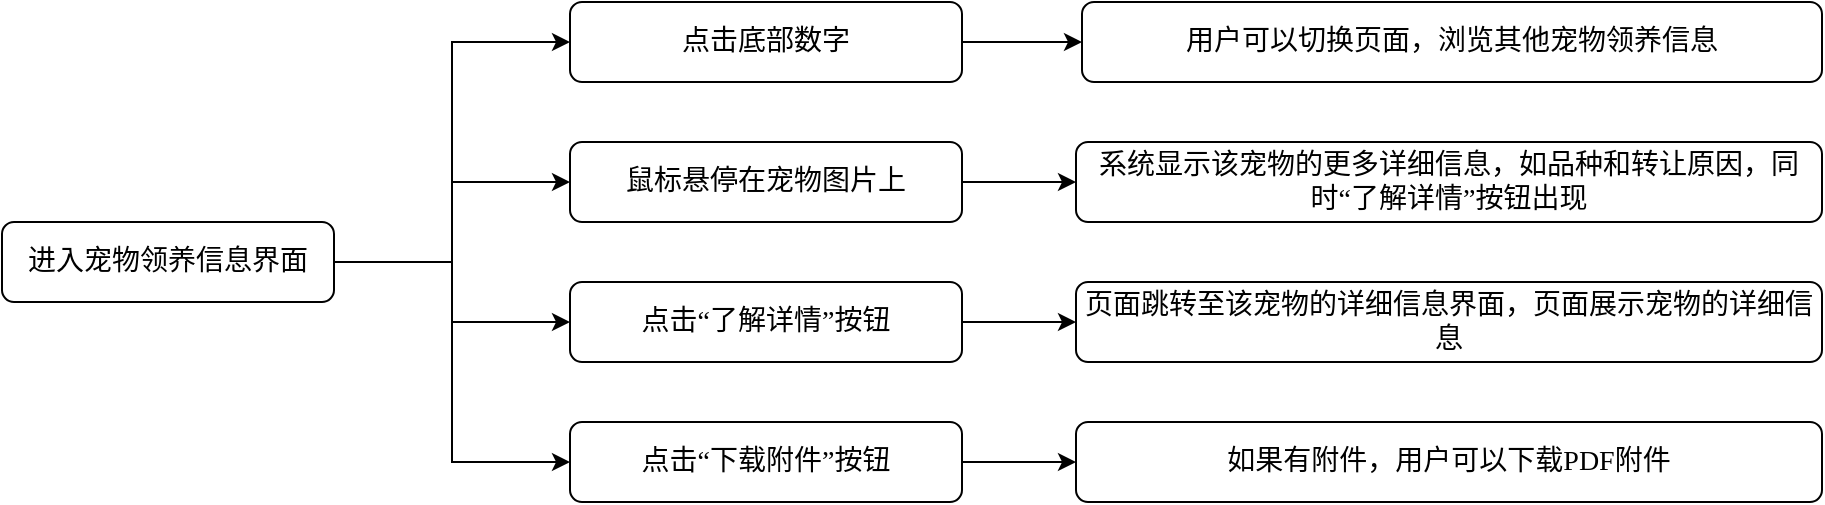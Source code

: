 <mxfile version="24.7.5">
  <diagram id="C5RBs43oDa-KdzZeNtuy" name="Page-1">
    <mxGraphModel dx="1427" dy="613" grid="1" gridSize="10" guides="1" tooltips="1" connect="1" arrows="1" fold="1" page="1" pageScale="1" pageWidth="827" pageHeight="1169" math="0" shadow="0">
      <root>
        <mxCell id="WIyWlLk6GJQsqaUBKTNV-0" />
        <mxCell id="WIyWlLk6GJQsqaUBKTNV-1" parent="WIyWlLk6GJQsqaUBKTNV-0" />
        <mxCell id="0l1ZDfQz6t6TS9JeDwpR-14" style="edgeStyle=orthogonalEdgeStyle;rounded=0;orthogonalLoop=1;jettySize=auto;html=1;exitX=1;exitY=0.5;exitDx=0;exitDy=0;entryX=0;entryY=0.5;entryDx=0;entryDy=0;" parent="WIyWlLk6GJQsqaUBKTNV-1" source="0l1ZDfQz6t6TS9JeDwpR-1" target="0l1ZDfQz6t6TS9JeDwpR-4" edge="1">
          <mxGeometry relative="1" as="geometry" />
        </mxCell>
        <mxCell id="0l1ZDfQz6t6TS9JeDwpR-1" value="&lt;p class=&quot;MsoNormal&quot;&gt;&lt;font face=&quot;宋体&quot;&gt;&lt;span style=&quot;font-size: 14px;&quot;&gt;点击底部数字&lt;/span&gt;&lt;/font&gt;&lt;/p&gt;" style="rounded=1;whiteSpace=wrap;html=1;fontSize=12;glass=0;strokeWidth=1;shadow=0;" parent="WIyWlLk6GJQsqaUBKTNV-1" vertex="1">
          <mxGeometry x="254" y="220" width="196" height="40" as="geometry" />
        </mxCell>
        <mxCell id="0l1ZDfQz6t6TS9JeDwpR-13" style="edgeStyle=orthogonalEdgeStyle;rounded=0;orthogonalLoop=1;jettySize=auto;html=1;exitX=1;exitY=0.5;exitDx=0;exitDy=0;" parent="WIyWlLk6GJQsqaUBKTNV-1" source="0l1ZDfQz6t6TS9JeDwpR-2" target="0l1ZDfQz6t6TS9JeDwpR-5" edge="1">
          <mxGeometry relative="1" as="geometry" />
        </mxCell>
        <mxCell id="0l1ZDfQz6t6TS9JeDwpR-2" value="&lt;p class=&quot;MsoNormal&quot;&gt;&lt;span style=&quot;mso-spacerun:&#39;yes&#39;;font-family:宋体;mso-ascii-font-family:Calibri;&lt;br/&gt;mso-hansi-font-family:Calibri;mso-bidi-font-family:&#39;Times New Roman&#39;;font-size:10.5pt;&lt;br/&gt;mso-font-kerning:1.0pt;&quot;&gt;鼠标悬停在宠物图片上&lt;/span&gt;&lt;/p&gt;" style="rounded=1;whiteSpace=wrap;html=1;fontSize=12;glass=0;strokeWidth=1;shadow=0;" parent="WIyWlLk6GJQsqaUBKTNV-1" vertex="1">
          <mxGeometry x="254" y="290" width="196" height="40" as="geometry" />
        </mxCell>
        <mxCell id="0l1ZDfQz6t6TS9JeDwpR-15" style="edgeStyle=orthogonalEdgeStyle;rounded=0;orthogonalLoop=1;jettySize=auto;html=1;exitX=1;exitY=0.5;exitDx=0;exitDy=0;" parent="WIyWlLk6GJQsqaUBKTNV-1" source="0l1ZDfQz6t6TS9JeDwpR-3" target="0l1ZDfQz6t6TS9JeDwpR-6" edge="1">
          <mxGeometry relative="1" as="geometry" />
        </mxCell>
        <mxCell id="0l1ZDfQz6t6TS9JeDwpR-3" value="&lt;p class=&quot;MsoNormal&quot;&gt;&lt;span style=&quot;mso-spacerun:&#39;yes&#39;;font-family:宋体;mso-ascii-font-family:Calibri;&lt;br/&gt;mso-hansi-font-family:Calibri;mso-bidi-font-family:&#39;Times New Roman&#39;;font-size:10.5pt;&lt;br/&gt;mso-font-kerning:1.0pt;&quot;&gt;&lt;font face=&quot;宋体&quot;&gt;点击&lt;/font&gt;&lt;font face=&quot;宋体&quot;&gt;“了解详情”按钮&lt;/font&gt;&lt;/span&gt;&lt;/p&gt;" style="rounded=1;whiteSpace=wrap;html=1;fontSize=12;glass=0;strokeWidth=1;shadow=0;" parent="WIyWlLk6GJQsqaUBKTNV-1" vertex="1">
          <mxGeometry x="254" y="360" width="196" height="40" as="geometry" />
        </mxCell>
        <mxCell id="0l1ZDfQz6t6TS9JeDwpR-4" value="&lt;p class=&quot;MsoNormal&quot;&gt;&lt;span style=&quot;mso-spacerun:&#39;yes&#39;;font-family:宋体;mso-ascii-font-family:Calibri;&lt;br/&gt;mso-hansi-font-family:Calibri;mso-bidi-font-family:&#39;Times New Roman&#39;;font-size:10.5pt;&lt;br/&gt;mso-font-kerning:1.0pt;&quot;&gt;用户可以切换页面，浏览其他宠物领养信息&lt;/span&gt;&lt;/p&gt;" style="rounded=1;whiteSpace=wrap;html=1;fontSize=12;glass=0;strokeWidth=1;shadow=0;" parent="WIyWlLk6GJQsqaUBKTNV-1" vertex="1">
          <mxGeometry x="510" y="220" width="370" height="40" as="geometry" />
        </mxCell>
        <mxCell id="0l1ZDfQz6t6TS9JeDwpR-5" value="&lt;p class=&quot;MsoNormal&quot;&gt;&lt;span style=&quot;mso-spacerun:&#39;yes&#39;;font-family:宋体;mso-ascii-font-family:Calibri;&lt;br/&gt;mso-hansi-font-family:Calibri;mso-bidi-font-family:&#39;Times New Roman&#39;;font-size:10.5pt;&lt;br/&gt;mso-font-kerning:1.0pt;&quot;&gt;&lt;font face=&quot;宋体&quot;&gt;系统显示该宠物的更多详细信息，如品种和转让原因，同时&lt;/font&gt;&lt;font face=&quot;宋体&quot;&gt;“了解详情”按钮出现&lt;/font&gt;&lt;/span&gt;&lt;/p&gt;" style="rounded=1;whiteSpace=wrap;html=1;fontSize=12;glass=0;strokeWidth=1;shadow=0;" parent="WIyWlLk6GJQsqaUBKTNV-1" vertex="1">
          <mxGeometry x="507" y="290" width="373" height="40" as="geometry" />
        </mxCell>
        <mxCell id="0l1ZDfQz6t6TS9JeDwpR-6" value="&lt;p class=&quot;MsoNormal&quot;&gt;&lt;span style=&quot;mso-spacerun:&#39;yes&#39;;font-family:宋体;mso-ascii-font-family:Calibri;&lt;br/&gt;mso-hansi-font-family:Calibri;mso-bidi-font-family:&#39;Times New Roman&#39;;font-size:10.5pt;&lt;br/&gt;mso-font-kerning:1.0pt;&quot;&gt;页面跳转至该宠物的详细信息界面，页面展示宠物的详细信息&lt;/span&gt;&lt;/p&gt;" style="rounded=1;whiteSpace=wrap;html=1;fontSize=12;glass=0;strokeWidth=1;shadow=0;" parent="WIyWlLk6GJQsqaUBKTNV-1" vertex="1">
          <mxGeometry x="507" y="360" width="373" height="40" as="geometry" />
        </mxCell>
        <mxCell id="bMRF-yodF0ELmrQx3sRd-5" style="edgeStyle=orthogonalEdgeStyle;rounded=0;orthogonalLoop=1;jettySize=auto;html=1;exitX=1;exitY=0.5;exitDx=0;exitDy=0;entryX=0;entryY=0.5;entryDx=0;entryDy=0;" parent="WIyWlLk6GJQsqaUBKTNV-1" source="bMRF-yodF0ELmrQx3sRd-0" target="bMRF-yodF0ELmrQx3sRd-1" edge="1">
          <mxGeometry relative="1" as="geometry" />
        </mxCell>
        <mxCell id="bMRF-yodF0ELmrQx3sRd-6" style="edgeStyle=orthogonalEdgeStyle;rounded=0;orthogonalLoop=1;jettySize=auto;html=1;exitX=1;exitY=0.5;exitDx=0;exitDy=0;entryX=0;entryY=0.5;entryDx=0;entryDy=0;" parent="WIyWlLk6GJQsqaUBKTNV-1" source="bMRF-yodF0ELmrQx3sRd-0" target="0l1ZDfQz6t6TS9JeDwpR-1" edge="1">
          <mxGeometry relative="1" as="geometry" />
        </mxCell>
        <mxCell id="2-iAP0eVVcHwuvtB3e3u-0" style="edgeStyle=orthogonalEdgeStyle;rounded=0;orthogonalLoop=1;jettySize=auto;html=1;exitX=1;exitY=0.5;exitDx=0;exitDy=0;entryX=0;entryY=0.5;entryDx=0;entryDy=0;" edge="1" parent="WIyWlLk6GJQsqaUBKTNV-1" source="bMRF-yodF0ELmrQx3sRd-0" target="0l1ZDfQz6t6TS9JeDwpR-2">
          <mxGeometry relative="1" as="geometry" />
        </mxCell>
        <mxCell id="2-iAP0eVVcHwuvtB3e3u-1" style="edgeStyle=orthogonalEdgeStyle;rounded=0;orthogonalLoop=1;jettySize=auto;html=1;exitX=1;exitY=0.5;exitDx=0;exitDy=0;entryX=0;entryY=0.5;entryDx=0;entryDy=0;" edge="1" parent="WIyWlLk6GJQsqaUBKTNV-1" source="bMRF-yodF0ELmrQx3sRd-0" target="0l1ZDfQz6t6TS9JeDwpR-3">
          <mxGeometry relative="1" as="geometry" />
        </mxCell>
        <mxCell id="bMRF-yodF0ELmrQx3sRd-0" value="&lt;p class=&quot;MsoNormal&quot;&gt;&lt;font face=&quot;宋体&quot;&gt;&lt;span style=&quot;font-size: 14px;&quot;&gt;进入宠物领养信息界面&lt;/span&gt;&lt;/font&gt;&lt;/p&gt;" style="rounded=1;whiteSpace=wrap;html=1;fontSize=12;glass=0;strokeWidth=1;shadow=0;" parent="WIyWlLk6GJQsqaUBKTNV-1" vertex="1">
          <mxGeometry x="-30" y="330" width="166" height="40" as="geometry" />
        </mxCell>
        <mxCell id="bMRF-yodF0ELmrQx3sRd-4" style="edgeStyle=orthogonalEdgeStyle;rounded=0;orthogonalLoop=1;jettySize=auto;html=1;exitX=1;exitY=0.5;exitDx=0;exitDy=0;" parent="WIyWlLk6GJQsqaUBKTNV-1" source="bMRF-yodF0ELmrQx3sRd-1" target="bMRF-yodF0ELmrQx3sRd-3" edge="1">
          <mxGeometry relative="1" as="geometry" />
        </mxCell>
        <mxCell id="bMRF-yodF0ELmrQx3sRd-1" value="&lt;p class=&quot;MsoNormal&quot;&gt;&lt;span style=&quot;mso-spacerun:&#39;yes&#39;;font-family:宋体;mso-ascii-font-family:Calibri;&lt;br/&gt;mso-hansi-font-family:Calibri;mso-bidi-font-family:&#39;Times New Roman&#39;;font-size:10.5pt;&lt;br/&gt;mso-font-kerning:1.0pt;&quot;&gt;&lt;font face=&quot;宋体&quot;&gt;点击&lt;/font&gt;&lt;font face=&quot;宋体&quot;&gt;“下载附件”按钮&lt;/font&gt;&lt;/span&gt;&lt;/p&gt;" style="rounded=1;whiteSpace=wrap;html=1;fontSize=12;glass=0;strokeWidth=1;shadow=0;" parent="WIyWlLk6GJQsqaUBKTNV-1" vertex="1">
          <mxGeometry x="254" y="430" width="196" height="40" as="geometry" />
        </mxCell>
        <mxCell id="bMRF-yodF0ELmrQx3sRd-3" value="&lt;p class=&quot;MsoNormal&quot;&gt;&lt;span style=&quot;mso-spacerun:&#39;yes&#39;;font-family:宋体;mso-ascii-font-family:Calibri;&lt;br/&gt;mso-hansi-font-family:Calibri;mso-bidi-font-family:&#39;Times New Roman&#39;;font-size:10.5pt;&lt;br/&gt;mso-font-kerning:1.0pt;&quot;&gt;&lt;font face=&quot;宋体&quot;&gt;如果有附件，用户可以下载&lt;/font&gt;&lt;font face=&quot;Calibri&quot;&gt;PDF&lt;/font&gt;&lt;font face=&quot;宋体&quot;&gt;附件&lt;/font&gt;&lt;/span&gt;&lt;/p&gt;" style="rounded=1;whiteSpace=wrap;html=1;fontSize=12;glass=0;strokeWidth=1;shadow=0;" parent="WIyWlLk6GJQsqaUBKTNV-1" vertex="1">
          <mxGeometry x="507" y="430" width="373" height="40" as="geometry" />
        </mxCell>
      </root>
    </mxGraphModel>
  </diagram>
</mxfile>
